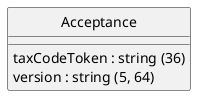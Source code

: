 @startuml
hide circle
skinparam linetype ortho

entity Acceptance {
  taxCodeToken : string (36)
  version : string (5, 64)
}
@enduml